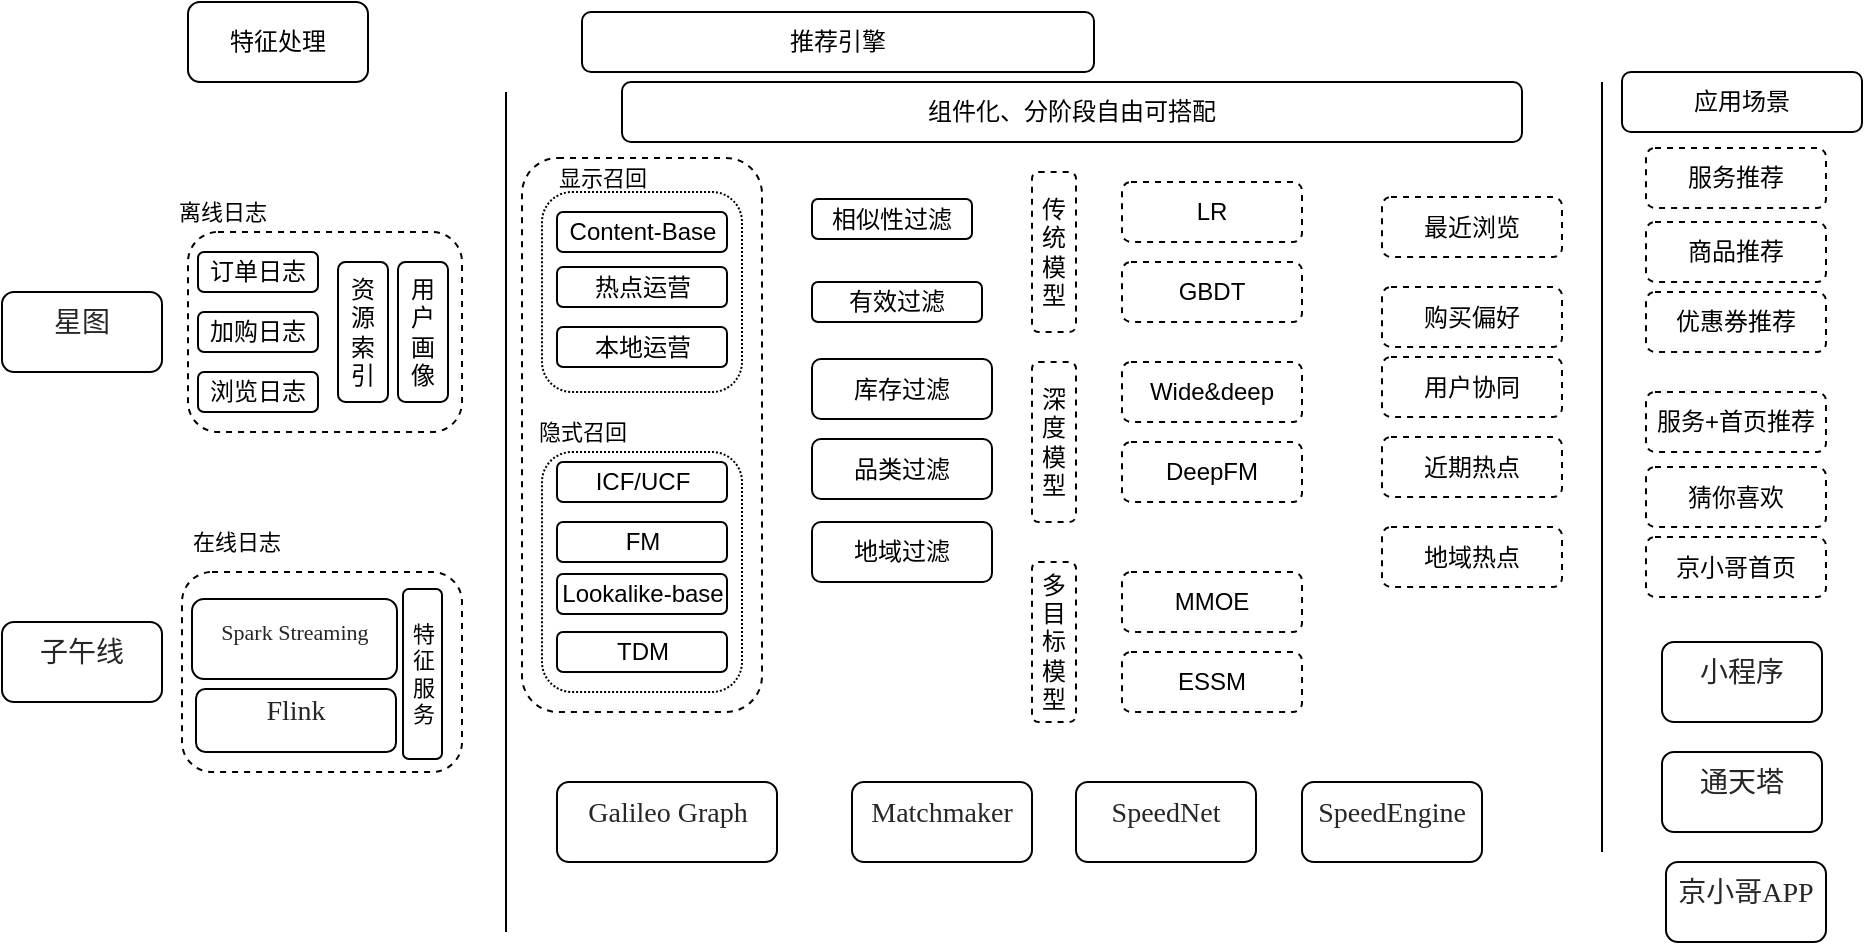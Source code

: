 <mxfile version="18.1.3" type="github">
  <diagram id="r7wa6TopY0feW6AkSZAH" name="Page-1">
    <mxGraphModel dx="636" dy="355" grid="1" gridSize="10" guides="1" tooltips="1" connect="1" arrows="1" fold="1" page="1" pageScale="1" pageWidth="827" pageHeight="1169" math="0" shadow="0">
      <root>
        <mxCell id="0" />
        <mxCell id="1" parent="0" />
        <mxCell id="kjMXzJhlTvLxbaJ0WXyb-1" value="" style="rounded=1;whiteSpace=wrap;html=1;dashed=1;" vertex="1" parent="1">
          <mxGeometry x="93" y="140" width="137" height="100" as="geometry" />
        </mxCell>
        <mxCell id="kjMXzJhlTvLxbaJ0WXyb-2" value="" style="rounded=1;whiteSpace=wrap;html=1;dashed=1;" vertex="1" parent="1">
          <mxGeometry x="90" y="310" width="140" height="100" as="geometry" />
        </mxCell>
        <mxCell id="kjMXzJhlTvLxbaJ0WXyb-3" value="" style="endArrow=none;html=1;rounded=0;" edge="1" parent="1">
          <mxGeometry width="50" height="50" relative="1" as="geometry">
            <mxPoint x="252" y="490" as="sourcePoint" />
            <mxPoint x="252" y="70" as="targetPoint" />
          </mxGeometry>
        </mxCell>
        <mxCell id="kjMXzJhlTvLxbaJ0WXyb-7" value="" style="endArrow=none;html=1;rounded=0;" edge="1" parent="1">
          <mxGeometry width="50" height="50" relative="1" as="geometry">
            <mxPoint x="800" y="450" as="sourcePoint" />
            <mxPoint x="800" y="65" as="targetPoint" />
          </mxGeometry>
        </mxCell>
        <mxCell id="kjMXzJhlTvLxbaJ0WXyb-8" value="推荐引擎" style="rounded=1;whiteSpace=wrap;html=1;fillColor=none;" vertex="1" parent="1">
          <mxGeometry x="290" y="30" width="256" height="30" as="geometry" />
        </mxCell>
        <mxCell id="kjMXzJhlTvLxbaJ0WXyb-21" value="特征处理" style="rounded=1;whiteSpace=wrap;html=1;fillColor=none;" vertex="1" parent="1">
          <mxGeometry x="93" y="25" width="90" height="40" as="geometry" />
        </mxCell>
        <mxCell id="kjMXzJhlTvLxbaJ0WXyb-22" value="&lt;h3 style=&quot;box-sizing: border-box; margin: 2px 0px 12px; color: rgba(0, 0, 0, 0.85); font-weight: 400; font-family: &amp;quot;PingFang SC&amp;quot;; font-size: 14px; line-height: 22px; text-align: start; background-color: rgb(255, 255, 255);&quot; data-v-6730d91e=&quot;&quot;&gt;Galileo Graph&lt;/h3&gt;" style="rounded=1;whiteSpace=wrap;html=1;" vertex="1" parent="1">
          <mxGeometry x="277.5" y="415" width="110" height="40" as="geometry" />
        </mxCell>
        <mxCell id="kjMXzJhlTvLxbaJ0WXyb-23" value="&lt;h3 style=&quot;box-sizing: border-box; margin: 2px 0px 12px; color: rgba(0, 0, 0, 0.85); font-weight: 400; font-family: &amp;quot;PingFang SC&amp;quot;; font-size: 14px; line-height: 22px; text-align: start; background-color: rgb(255, 255, 255);&quot; data-v-6730d91e=&quot;&quot;&gt;SpeedNet&lt;/h3&gt;" style="rounded=1;whiteSpace=wrap;html=1;" vertex="1" parent="1">
          <mxGeometry x="537" y="415" width="90" height="40" as="geometry" />
        </mxCell>
        <mxCell id="kjMXzJhlTvLxbaJ0WXyb-24" value="&lt;h3 style=&quot;box-sizing: border-box; margin: 2px 0px 12px; color: rgba(0, 0, 0, 0.85); font-weight: 400; font-family: &amp;quot;PingFang SC&amp;quot;; font-size: 14px; line-height: 22px; text-align: start; background-color: rgb(255, 255, 255);&quot; data-v-6730d91e=&quot;&quot;&gt;Matchmaker&lt;/h3&gt;" style="rounded=1;whiteSpace=wrap;html=1;" vertex="1" parent="1">
          <mxGeometry x="425" y="415" width="90" height="40" as="geometry" />
        </mxCell>
        <mxCell id="kjMXzJhlTvLxbaJ0WXyb-25" value="&lt;h3 style=&quot;box-sizing: border-box; margin: 2px 0px 12px; color: rgba(0, 0, 0, 0.85); font-weight: 400; font-family: &amp;quot;PingFang SC&amp;quot;; font-size: 14px; line-height: 22px; text-align: start; background-color: rgb(255, 255, 255);&quot; data-v-6730d91e=&quot;&quot;&gt;SpeedEngine&lt;/h3&gt;" style="rounded=1;whiteSpace=wrap;html=1;" vertex="1" parent="1">
          <mxGeometry x="650" y="415" width="90" height="40" as="geometry" />
        </mxCell>
        <mxCell id="kjMXzJhlTvLxbaJ0WXyb-27" value="组件化、分阶段自由可搭配" style="rounded=1;whiteSpace=wrap;html=1;fillColor=none;" vertex="1" parent="1">
          <mxGeometry x="310" y="65" width="450" height="30" as="geometry" />
        </mxCell>
        <mxCell id="kjMXzJhlTvLxbaJ0WXyb-28" value="应用场景" style="rounded=1;whiteSpace=wrap;html=1;" vertex="1" parent="1">
          <mxGeometry x="810" y="60" width="120" height="30" as="geometry" />
        </mxCell>
        <mxCell id="kjMXzJhlTvLxbaJ0WXyb-30" value="订单日志" style="rounded=1;whiteSpace=wrap;html=1;" vertex="1" parent="1">
          <mxGeometry x="98" y="150" width="60" height="20" as="geometry" />
        </mxCell>
        <mxCell id="kjMXzJhlTvLxbaJ0WXyb-31" value="浏览日志" style="rounded=1;whiteSpace=wrap;html=1;" vertex="1" parent="1">
          <mxGeometry x="98" y="210" width="60" height="20" as="geometry" />
        </mxCell>
        <mxCell id="kjMXzJhlTvLxbaJ0WXyb-33" value="用户画像" style="rounded=1;whiteSpace=wrap;html=1;" vertex="1" parent="1">
          <mxGeometry x="198" y="155" width="25" height="70" as="geometry" />
        </mxCell>
        <mxCell id="kjMXzJhlTvLxbaJ0WXyb-34" value="资源索引" style="rounded=1;whiteSpace=wrap;html=1;" vertex="1" parent="1">
          <mxGeometry x="168" y="155" width="25" height="70" as="geometry" />
        </mxCell>
        <mxCell id="kjMXzJhlTvLxbaJ0WXyb-36" value="&lt;h3 style=&quot;box-sizing: border-box; margin: 2px 0px 12px; color: rgba(0, 0, 0, 0.85); font-weight: 400; font-family: &amp;quot;PingFang SC&amp;quot;; font-size: 14px; line-height: 22px; text-align: start; background-color: rgb(255, 255, 255);&quot; data-v-6730d91e=&quot;&quot;&gt;小程序&lt;/h3&gt;" style="rounded=1;whiteSpace=wrap;html=1;" vertex="1" parent="1">
          <mxGeometry x="830" y="345" width="80" height="40" as="geometry" />
        </mxCell>
        <mxCell id="kjMXzJhlTvLxbaJ0WXyb-37" value="&lt;h3 style=&quot;box-sizing: border-box; margin: 2px 0px 12px; color: rgba(0, 0, 0, 0.85); font-weight: 400; font-family: &amp;quot;PingFang SC&amp;quot;; font-size: 14px; line-height: 22px; text-align: start; background-color: rgb(255, 255, 255);&quot; data-v-6730d91e=&quot;&quot;&gt;通天塔&lt;/h3&gt;" style="rounded=1;whiteSpace=wrap;html=1;" vertex="1" parent="1">
          <mxGeometry x="830" y="400" width="80" height="40" as="geometry" />
        </mxCell>
        <mxCell id="kjMXzJhlTvLxbaJ0WXyb-38" value="&lt;h3 style=&quot;box-sizing: border-box; margin: 2px 0px 12px; color: rgba(0, 0, 0, 0.85); font-weight: 400; font-family: &amp;quot;PingFang SC&amp;quot;; font-size: 14px; line-height: 22px; text-align: start; background-color: rgb(255, 255, 255);&quot; data-v-6730d91e=&quot;&quot;&gt;Flink&lt;/h3&gt;" style="rounded=1;whiteSpace=wrap;html=1;" vertex="1" parent="1">
          <mxGeometry x="97" y="368.5" width="100" height="31.5" as="geometry" />
        </mxCell>
        <mxCell id="kjMXzJhlTvLxbaJ0WXyb-39" value="&lt;h3 style=&quot;box-sizing: border-box; margin: 2px 0px 12px; color: rgba(0, 0, 0, 0.85); font-weight: 400; font-family: &amp;quot;PingFang SC&amp;quot;; line-height: 22px; text-align: start; background-color: rgb(255, 255, 255);&quot; data-v-6730d91e=&quot;&quot;&gt;&lt;font style=&quot;font-size: 11px;&quot;&gt;Spark Streaming&lt;/font&gt;&lt;/h3&gt;" style="rounded=1;whiteSpace=wrap;html=1;" vertex="1" parent="1">
          <mxGeometry x="95" y="323.5" width="102.5" height="40" as="geometry" />
        </mxCell>
        <mxCell id="kjMXzJhlTvLxbaJ0WXyb-40" value="&lt;h3 style=&quot;box-sizing: border-box; margin: 2px 0px 12px; color: rgba(0, 0, 0, 0.85); font-weight: 400; font-family: &amp;quot;PingFang SC&amp;quot;; font-size: 14px; line-height: 22px; text-align: start; background-color: rgb(255, 255, 255);&quot; data-v-6730d91e=&quot;&quot;&gt;星图&lt;/h3&gt;" style="rounded=1;whiteSpace=wrap;html=1;" vertex="1" parent="1">
          <mxGeometry y="170" width="80" height="40" as="geometry" />
        </mxCell>
        <mxCell id="kjMXzJhlTvLxbaJ0WXyb-41" value="&lt;h3 style=&quot;box-sizing: border-box; margin: 2px 0px 12px; color: rgba(0, 0, 0, 0.85); font-weight: 400; font-family: &amp;quot;PingFang SC&amp;quot;; font-size: 14px; line-height: 22px; text-align: start; background-color: rgb(255, 255, 255);&quot; data-v-6730d91e=&quot;&quot;&gt;京小哥APP&lt;/h3&gt;" style="rounded=1;whiteSpace=wrap;html=1;" vertex="1" parent="1">
          <mxGeometry x="832" y="455" width="80" height="40" as="geometry" />
        </mxCell>
        <mxCell id="kjMXzJhlTvLxbaJ0WXyb-47" value="相似性过滤" style="rounded=1;whiteSpace=wrap;html=1;fillColor=none;" vertex="1" parent="1">
          <mxGeometry x="405" y="123.5" width="80" height="20" as="geometry" />
        </mxCell>
        <mxCell id="kjMXzJhlTvLxbaJ0WXyb-48" value="GBDT" style="rounded=1;whiteSpace=wrap;html=1;dashed=1;fillColor=none;" vertex="1" parent="1">
          <mxGeometry x="560" y="155" width="90" height="30" as="geometry" />
        </mxCell>
        <mxCell id="kjMXzJhlTvLxbaJ0WXyb-49" value="库存过滤" style="rounded=1;whiteSpace=wrap;html=1;fillColor=none;" vertex="1" parent="1">
          <mxGeometry x="405" y="203.5" width="90" height="30" as="geometry" />
        </mxCell>
        <mxCell id="kjMXzJhlTvLxbaJ0WXyb-50" value="品类过滤" style="rounded=1;whiteSpace=wrap;html=1;fillColor=none;" vertex="1" parent="1">
          <mxGeometry x="405" y="243.5" width="90" height="30" as="geometry" />
        </mxCell>
        <mxCell id="kjMXzJhlTvLxbaJ0WXyb-55" value="地域过滤" style="rounded=1;whiteSpace=wrap;html=1;fillColor=none;" vertex="1" parent="1">
          <mxGeometry x="405" y="285" width="90" height="30" as="geometry" />
        </mxCell>
        <mxCell id="kjMXzJhlTvLxbaJ0WXyb-56" value="传统模型" style="rounded=1;whiteSpace=wrap;html=1;dashed=1;fillColor=none;" vertex="1" parent="1">
          <mxGeometry x="515" y="110" width="22" height="80" as="geometry" />
        </mxCell>
        <mxCell id="kjMXzJhlTvLxbaJ0WXyb-57" value="深度模型" style="rounded=1;whiteSpace=wrap;html=1;dashed=1;fillColor=none;" vertex="1" parent="1">
          <mxGeometry x="515" y="205" width="22" height="80" as="geometry" />
        </mxCell>
        <mxCell id="kjMXzJhlTvLxbaJ0WXyb-58" value="多目标模型" style="rounded=1;whiteSpace=wrap;html=1;dashed=1;fillColor=none;" vertex="1" parent="1">
          <mxGeometry x="515" y="305" width="22" height="80" as="geometry" />
        </mxCell>
        <mxCell id="kjMXzJhlTvLxbaJ0WXyb-59" value="LR" style="rounded=1;whiteSpace=wrap;html=1;dashed=1;fillColor=none;" vertex="1" parent="1">
          <mxGeometry x="560" y="115" width="90" height="30" as="geometry" />
        </mxCell>
        <mxCell id="kjMXzJhlTvLxbaJ0WXyb-60" value="有效过滤" style="rounded=1;whiteSpace=wrap;html=1;fillColor=none;" vertex="1" parent="1">
          <mxGeometry x="405" y="165" width="85" height="20" as="geometry" />
        </mxCell>
        <mxCell id="kjMXzJhlTvLxbaJ0WXyb-62" value="Wide&amp;amp;deep" style="rounded=1;whiteSpace=wrap;html=1;dashed=1;fillColor=none;" vertex="1" parent="1">
          <mxGeometry x="560" y="205" width="90" height="30" as="geometry" />
        </mxCell>
        <mxCell id="kjMXzJhlTvLxbaJ0WXyb-64" value="DeepFM" style="rounded=1;whiteSpace=wrap;html=1;dashed=1;fillColor=none;" vertex="1" parent="1">
          <mxGeometry x="560" y="245" width="90" height="30" as="geometry" />
        </mxCell>
        <mxCell id="kjMXzJhlTvLxbaJ0WXyb-68" value="ESSM" style="rounded=1;whiteSpace=wrap;html=1;dashed=1;fillColor=none;" vertex="1" parent="1">
          <mxGeometry x="560" y="350" width="90" height="30" as="geometry" />
        </mxCell>
        <mxCell id="kjMXzJhlTvLxbaJ0WXyb-69" value="MMOE" style="rounded=1;whiteSpace=wrap;html=1;dashed=1;fillColor=none;" vertex="1" parent="1">
          <mxGeometry x="560" y="310" width="90" height="30" as="geometry" />
        </mxCell>
        <mxCell id="kjMXzJhlTvLxbaJ0WXyb-72" value="加购日志" style="rounded=1;whiteSpace=wrap;html=1;" vertex="1" parent="1">
          <mxGeometry x="98" y="180" width="60" height="20" as="geometry" />
        </mxCell>
        <mxCell id="kjMXzJhlTvLxbaJ0WXyb-73" value="&lt;h3 style=&quot;box-sizing: border-box; margin: 2px 0px 12px; color: rgba(0, 0, 0, 0.85); font-weight: 400; font-family: &amp;quot;PingFang SC&amp;quot;; font-size: 14px; line-height: 22px; text-align: start; background-color: rgb(255, 255, 255);&quot; data-v-6730d91e=&quot;&quot;&gt;子午线&lt;/h3&gt;" style="rounded=1;whiteSpace=wrap;html=1;" vertex="1" parent="1">
          <mxGeometry y="335" width="80" height="40" as="geometry" />
        </mxCell>
        <mxCell id="kjMXzJhlTvLxbaJ0WXyb-75" value="特&lt;br&gt;征&lt;br&gt;服&lt;br&gt;务" style="rounded=1;whiteSpace=wrap;html=1;fontSize=11;fillColor=none;" vertex="1" parent="1">
          <mxGeometry x="200.5" y="318.5" width="19.5" height="85" as="geometry" />
        </mxCell>
        <mxCell id="kjMXzJhlTvLxbaJ0WXyb-76" value="服务推荐" style="rounded=1;whiteSpace=wrap;html=1;dashed=1;fillColor=none;" vertex="1" parent="1">
          <mxGeometry x="822" y="98" width="90" height="30" as="geometry" />
        </mxCell>
        <mxCell id="kjMXzJhlTvLxbaJ0WXyb-77" value="优惠券推荐" style="rounded=1;whiteSpace=wrap;html=1;dashed=1;fillColor=none;" vertex="1" parent="1">
          <mxGeometry x="822" y="170" width="90" height="30" as="geometry" />
        </mxCell>
        <mxCell id="kjMXzJhlTvLxbaJ0WXyb-80" value="商品推荐" style="rounded=1;whiteSpace=wrap;html=1;dashed=1;fillColor=none;" vertex="1" parent="1">
          <mxGeometry x="822" y="135" width="90" height="30" as="geometry" />
        </mxCell>
        <mxCell id="kjMXzJhlTvLxbaJ0WXyb-81" value="服务+首页推荐" style="rounded=1;whiteSpace=wrap;html=1;dashed=1;fillColor=none;" vertex="1" parent="1">
          <mxGeometry x="822" y="220" width="90" height="30" as="geometry" />
        </mxCell>
        <mxCell id="kjMXzJhlTvLxbaJ0WXyb-82" value="京小哥首页" style="rounded=1;whiteSpace=wrap;html=1;dashed=1;fillColor=none;" vertex="1" parent="1">
          <mxGeometry x="822" y="292.5" width="90" height="30" as="geometry" />
        </mxCell>
        <mxCell id="kjMXzJhlTvLxbaJ0WXyb-83" value="猜你喜欢" style="rounded=1;whiteSpace=wrap;html=1;dashed=1;fillColor=none;" vertex="1" parent="1">
          <mxGeometry x="822" y="257.5" width="90" height="30" as="geometry" />
        </mxCell>
        <mxCell id="kjMXzJhlTvLxbaJ0WXyb-84" value="最近浏览" style="rounded=1;whiteSpace=wrap;html=1;dashed=1;fillColor=none;" vertex="1" parent="1">
          <mxGeometry x="690" y="122.5" width="90" height="30" as="geometry" />
        </mxCell>
        <mxCell id="kjMXzJhlTvLxbaJ0WXyb-85" value="用户协同" style="rounded=1;whiteSpace=wrap;html=1;dashed=1;fillColor=none;" vertex="1" parent="1">
          <mxGeometry x="690" y="202.5" width="90" height="30" as="geometry" />
        </mxCell>
        <mxCell id="kjMXzJhlTvLxbaJ0WXyb-86" value="近期热点" style="rounded=1;whiteSpace=wrap;html=1;dashed=1;fillColor=none;" vertex="1" parent="1">
          <mxGeometry x="690" y="242.5" width="90" height="30" as="geometry" />
        </mxCell>
        <mxCell id="kjMXzJhlTvLxbaJ0WXyb-87" value="地域热点" style="rounded=1;whiteSpace=wrap;html=1;dashed=1;fillColor=none;" vertex="1" parent="1">
          <mxGeometry x="690" y="287.5" width="90" height="30" as="geometry" />
        </mxCell>
        <mxCell id="kjMXzJhlTvLxbaJ0WXyb-88" value="购买偏好" style="rounded=1;whiteSpace=wrap;html=1;dashed=1;fillColor=none;" vertex="1" parent="1">
          <mxGeometry x="690" y="167.5" width="90" height="30" as="geometry" />
        </mxCell>
        <mxCell id="kjMXzJhlTvLxbaJ0WXyb-104" value="离线日志" style="text;html=1;align=center;verticalAlign=middle;resizable=0;points=[];autosize=1;strokeColor=none;fillColor=none;fontSize=11;" vertex="1" parent="1">
          <mxGeometry x="80" y="120" width="60" height="20" as="geometry" />
        </mxCell>
        <mxCell id="kjMXzJhlTvLxbaJ0WXyb-105" value="在线日志" style="text;html=1;align=center;verticalAlign=middle;resizable=0;points=[];autosize=1;strokeColor=none;fillColor=none;fontSize=11;" vertex="1" parent="1">
          <mxGeometry x="87" y="285" width="60" height="20" as="geometry" />
        </mxCell>
        <mxCell id="kjMXzJhlTvLxbaJ0WXyb-110" value="&lt;font style=&quot;font-size: 11px;&quot;&gt;显示召回&lt;/font&gt;" style="text;html=1;align=center;verticalAlign=middle;resizable=0;points=[];autosize=1;strokeColor=none;fillColor=none;fontSize=11;" vertex="1" parent="1">
          <mxGeometry x="270" y="103" width="60" height="20" as="geometry" />
        </mxCell>
        <mxCell id="kjMXzJhlTvLxbaJ0WXyb-111" value="隐式召回" style="text;html=1;align=center;verticalAlign=middle;resizable=0;points=[];autosize=1;strokeColor=none;fillColor=none;fontSize=11;" vertex="1" parent="1">
          <mxGeometry x="260" y="230" width="60" height="20" as="geometry" />
        </mxCell>
        <mxCell id="kjMXzJhlTvLxbaJ0WXyb-112" value="" style="group" vertex="1" connectable="0" parent="1">
          <mxGeometry x="270" y="250" width="100" height="120" as="geometry" />
        </mxCell>
        <mxCell id="kjMXzJhlTvLxbaJ0WXyb-51" value="ICF/UCF" style="rounded=1;whiteSpace=wrap;html=1;fillColor=none;" vertex="1" parent="kjMXzJhlTvLxbaJ0WXyb-112">
          <mxGeometry x="7.5" y="5" width="85" height="20" as="geometry" />
        </mxCell>
        <mxCell id="kjMXzJhlTvLxbaJ0WXyb-52" value="FM" style="rounded=1;whiteSpace=wrap;html=1;fillColor=none;" vertex="1" parent="kjMXzJhlTvLxbaJ0WXyb-112">
          <mxGeometry x="7.5" y="35" width="85" height="20" as="geometry" />
        </mxCell>
        <mxCell id="kjMXzJhlTvLxbaJ0WXyb-53" value="Lookalike-base" style="rounded=1;whiteSpace=wrap;html=1;fillColor=none;" vertex="1" parent="kjMXzJhlTvLxbaJ0WXyb-112">
          <mxGeometry x="7.5" y="61" width="85" height="20" as="geometry" />
        </mxCell>
        <mxCell id="kjMXzJhlTvLxbaJ0WXyb-54" value="TDM" style="rounded=1;whiteSpace=wrap;html=1;fillColor=none;" vertex="1" parent="kjMXzJhlTvLxbaJ0WXyb-112">
          <mxGeometry x="7.5" y="90" width="85" height="20" as="geometry" />
        </mxCell>
        <mxCell id="kjMXzJhlTvLxbaJ0WXyb-106" value="" style="rounded=1;whiteSpace=wrap;html=1;fontSize=11;fillColor=none;dashed=1;dashPattern=1 1;" vertex="1" parent="kjMXzJhlTvLxbaJ0WXyb-112">
          <mxGeometry width="100" height="120" as="geometry" />
        </mxCell>
        <mxCell id="kjMXzJhlTvLxbaJ0WXyb-113" value="" style="group" vertex="1" connectable="0" parent="1">
          <mxGeometry x="270" y="120" width="100" height="100" as="geometry" />
        </mxCell>
        <mxCell id="kjMXzJhlTvLxbaJ0WXyb-32" value="Content-Base" style="rounded=1;whiteSpace=wrap;html=1;imageWidth=24;" vertex="1" parent="kjMXzJhlTvLxbaJ0WXyb-113">
          <mxGeometry x="7.5" y="10" width="85" height="20" as="geometry" />
        </mxCell>
        <mxCell id="kjMXzJhlTvLxbaJ0WXyb-45" value="热点运营" style="rounded=1;whiteSpace=wrap;html=1;" vertex="1" parent="kjMXzJhlTvLxbaJ0WXyb-113">
          <mxGeometry x="7.5" y="37.5" width="85" height="20" as="geometry" />
        </mxCell>
        <mxCell id="kjMXzJhlTvLxbaJ0WXyb-71" value="本地运营" style="rounded=1;whiteSpace=wrap;html=1;" vertex="1" parent="kjMXzJhlTvLxbaJ0WXyb-113">
          <mxGeometry x="7.5" y="67.5" width="85" height="20" as="geometry" />
        </mxCell>
        <mxCell id="kjMXzJhlTvLxbaJ0WXyb-107" value="" style="rounded=1;whiteSpace=wrap;html=1;dashed=1;fontSize=11;fillColor=none;dashPattern=1 1;" vertex="1" parent="kjMXzJhlTvLxbaJ0WXyb-113">
          <mxGeometry width="100" height="100" as="geometry" />
        </mxCell>
        <mxCell id="kjMXzJhlTvLxbaJ0WXyb-114" value="" style="rounded=1;whiteSpace=wrap;html=1;dashed=1;fontSize=11;fillColor=none;" vertex="1" parent="1">
          <mxGeometry x="260" y="103" width="120" height="277" as="geometry" />
        </mxCell>
      </root>
    </mxGraphModel>
  </diagram>
</mxfile>
